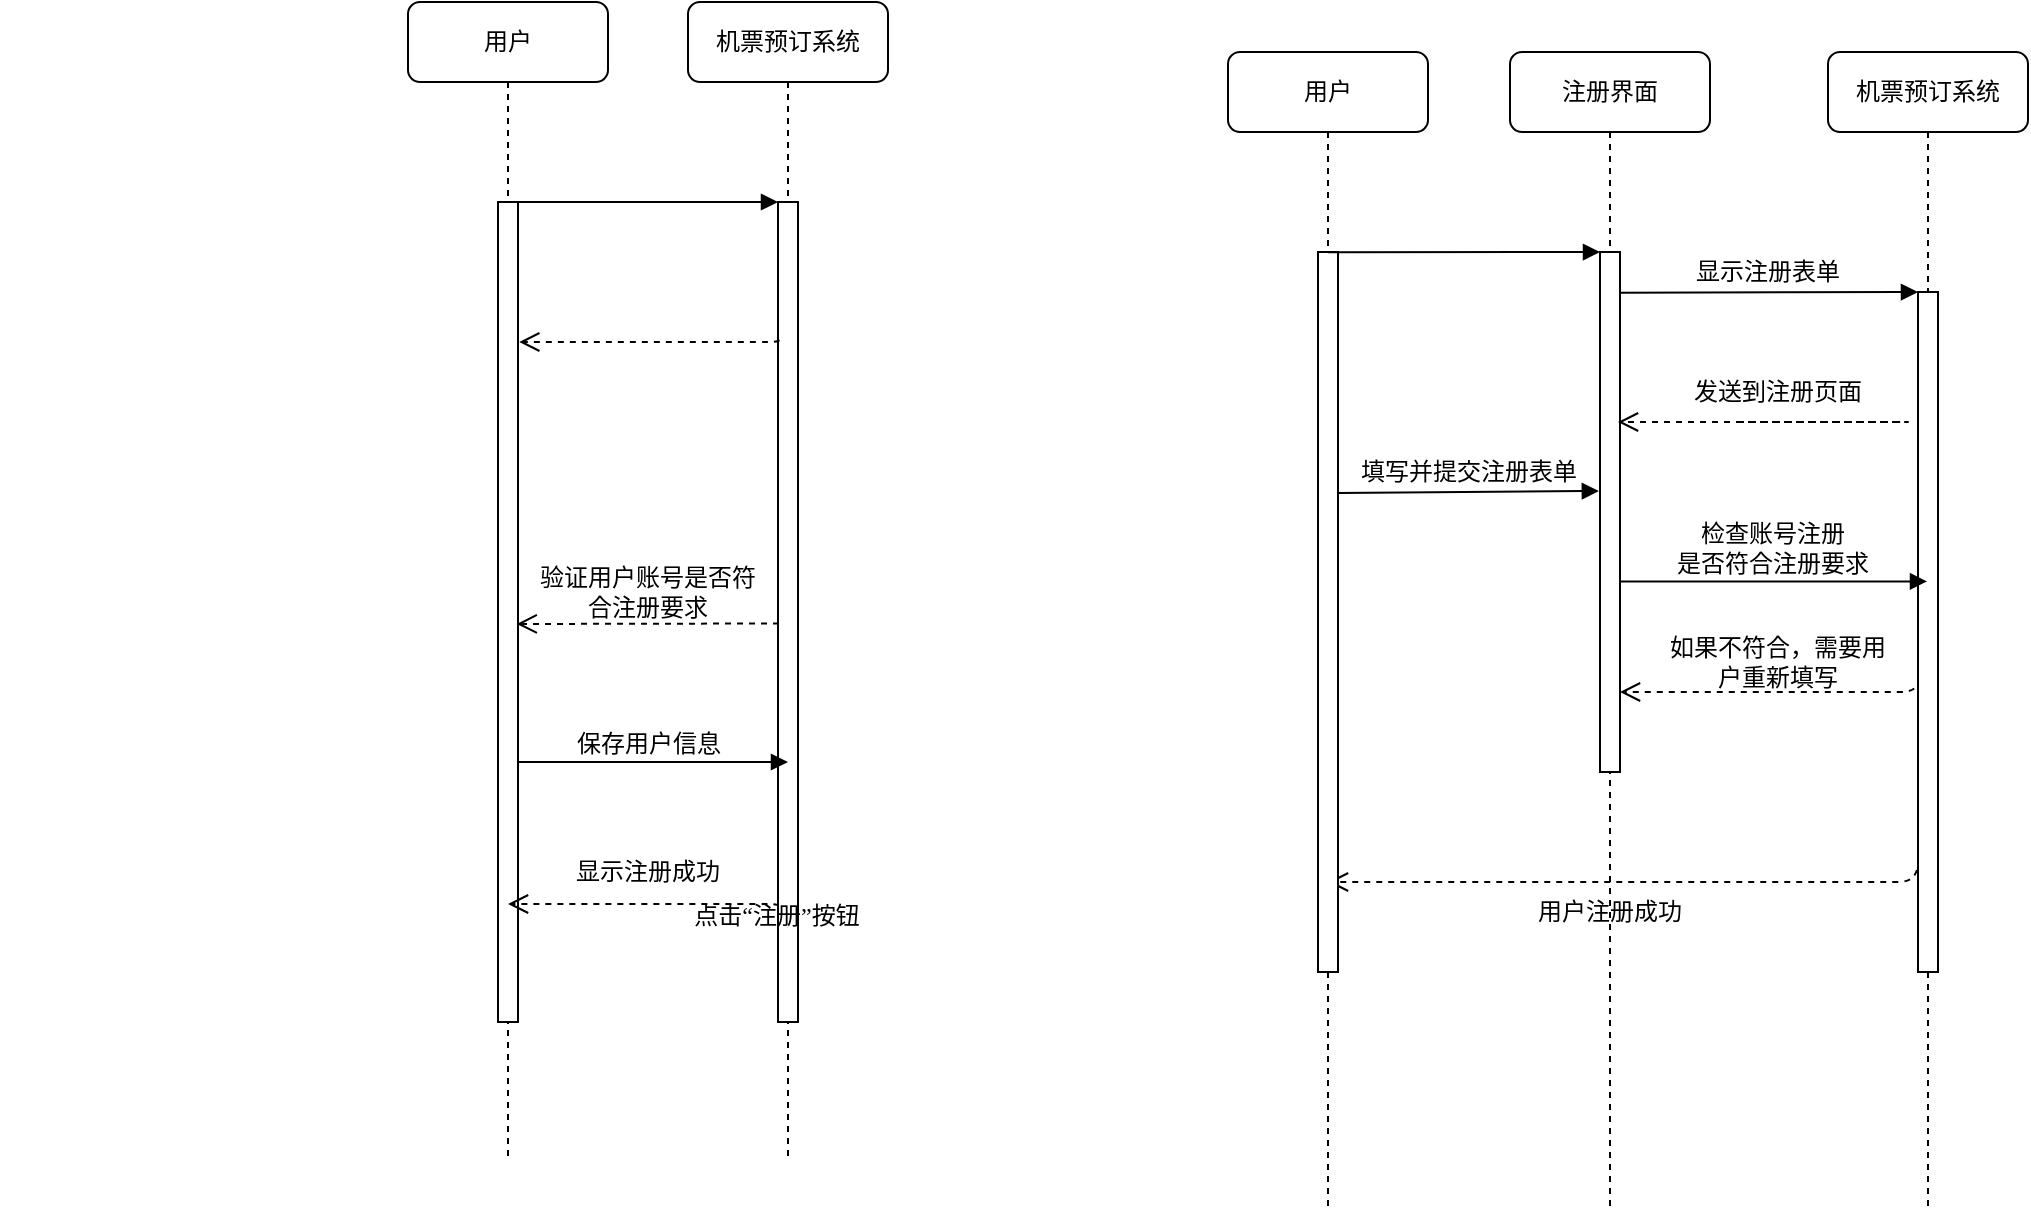 <mxfile version="25.0.1">
  <diagram name="Page-1" id="13e1069c-82ec-6db2-03f1-153e76fe0fe0">
    <mxGraphModel dx="1346" dy="601" grid="0" gridSize="10" guides="1" tooltips="1" connect="1" arrows="1" fold="1" page="0" pageScale="1" pageWidth="1100" pageHeight="850" background="none" math="0" shadow="0">
      <root>
        <mxCell id="0" />
        <mxCell id="1" parent="0" />
        <mxCell id="7baba1c4bc27f4b0-2" value="机票预订系统" style="shape=umlLifeline;perimeter=lifelinePerimeter;whiteSpace=wrap;html=1;container=1;collapsible=0;recursiveResize=0;outlineConnect=0;rounded=1;shadow=0;comic=0;labelBackgroundColor=none;strokeWidth=1;fontFamily=Verdana;fontSize=12;align=center;" parent="1" vertex="1">
          <mxGeometry x="240" y="80" width="100" height="580" as="geometry" />
        </mxCell>
        <mxCell id="7baba1c4bc27f4b0-10" value="" style="html=1;points=[];perimeter=orthogonalPerimeter;rounded=0;shadow=0;comic=0;labelBackgroundColor=none;strokeWidth=1;fontFamily=Verdana;fontSize=12;align=center;" parent="7baba1c4bc27f4b0-2" vertex="1">
          <mxGeometry x="45" y="100" width="10" height="410" as="geometry" />
        </mxCell>
        <mxCell id="7baba1c4bc27f4b0-8" value="用户" style="shape=umlLifeline;perimeter=lifelinePerimeter;whiteSpace=wrap;html=1;container=1;collapsible=0;recursiveResize=0;outlineConnect=0;rounded=1;shadow=0;comic=0;labelBackgroundColor=none;strokeWidth=1;fontFamily=Verdana;fontSize=12;align=center;" parent="1" vertex="1">
          <mxGeometry x="100" y="80" width="100" height="580" as="geometry" />
        </mxCell>
        <mxCell id="7baba1c4bc27f4b0-9" value="" style="html=1;points=[];perimeter=orthogonalPerimeter;rounded=0;shadow=0;comic=0;labelBackgroundColor=none;strokeWidth=1;fontFamily=Verdana;fontSize=12;align=center;" parent="7baba1c4bc27f4b0-8" vertex="1">
          <mxGeometry x="45" y="100" width="10" height="410" as="geometry" />
        </mxCell>
        <mxCell id="6y6oW1CbCKug0-mubhI6-6" value="保存用户信息" style="html=1;verticalAlign=bottom;endArrow=block;labelBackgroundColor=none;fontFamily=Verdana;fontSize=12;entryX=0.5;entryY=0.318;entryDx=0;entryDy=0;entryPerimeter=0;" parent="7baba1c4bc27f4b0-8" edge="1">
          <mxGeometry x="-0.037" relative="1" as="geometry">
            <mxPoint x="55" y="380" as="sourcePoint" />
            <mxPoint x="190" y="380.0" as="targetPoint" />
            <mxPoint as="offset" />
          </mxGeometry>
        </mxCell>
        <mxCell id="7baba1c4bc27f4b0-11" value="点击“注册”按钮" style="html=1;verticalAlign=bottom;endArrow=block;entryX=0;entryY=0;labelBackgroundColor=none;fontFamily=Verdana;fontSize=12;edgeStyle=elbowEdgeStyle;elbow=vertical;" parent="1" source="7baba1c4bc27f4b0-9" target="7baba1c4bc27f4b0-10" edge="1">
          <mxGeometry x="0.994" y="-346" relative="1" as="geometry">
            <mxPoint x="220" y="190" as="sourcePoint" />
            <mxPoint x="-1" y="20" as="offset" />
          </mxGeometry>
        </mxCell>
        <mxCell id="6y6oW1CbCKug0-mubhI6-2" value="显示注册表单" style="text;strokeColor=none;align=center;fillColor=none;html=1;verticalAlign=middle;whiteSpace=wrap;rounded=0;" parent="1" vertex="1">
          <mxGeometry x="740" y="200" width="80" height="30" as="geometry" />
        </mxCell>
        <mxCell id="6y6oW1CbCKug0-mubhI6-4" value="验证用户账号是否符合注册要求" style="text;strokeColor=none;align=center;fillColor=none;html=1;verticalAlign=middle;whiteSpace=wrap;rounded=0;" parent="1" vertex="1">
          <mxGeometry x="160" y="360" width="120" height="30" as="geometry" />
        </mxCell>
        <mxCell id="6y6oW1CbCKug0-mubhI6-7" value="" style="html=1;verticalAlign=bottom;endArrow=open;dashed=1;endSize=8;labelBackgroundColor=none;fontFamily=Verdana;fontSize=12;edgeStyle=elbowEdgeStyle;elbow=vertical;exitX=0.002;exitY=0.859;exitDx=0;exitDy=0;exitPerimeter=0;" parent="1" source="7baba1c4bc27f4b0-10" edge="1">
          <mxGeometry x="1" y="148" relative="1" as="geometry">
            <mxPoint x="150" y="531" as="targetPoint" />
            <Array as="points">
              <mxPoint x="221" y="531" />
              <mxPoint x="251" y="531" />
            </Array>
            <mxPoint x="282" y="532" as="sourcePoint" />
            <mxPoint x="-145" y="-118" as="offset" />
          </mxGeometry>
        </mxCell>
        <mxCell id="6y6oW1CbCKug0-mubhI6-8" value="显示注册成功" style="text;strokeColor=none;align=center;fillColor=none;html=1;verticalAlign=middle;whiteSpace=wrap;rounded=0;" parent="1" vertex="1">
          <mxGeometry x="170" y="500" width="100" height="30" as="geometry" />
        </mxCell>
        <mxCell id="7baba1c4bc27f4b0-21" value="" style="html=1;verticalAlign=bottom;endArrow=open;dashed=1;endSize=8;labelBackgroundColor=none;fontFamily=Verdana;fontSize=12;edgeStyle=elbowEdgeStyle;elbow=vertical;entryX=1.062;entryY=0.173;entryDx=0;entryDy=0;entryPerimeter=0;exitX=0.031;exitY=0.168;exitDx=0;exitDy=0;exitPerimeter=0;" parent="1" source="7baba1c4bc27f4b0-10" target="7baba1c4bc27f4b0-9" edge="1">
          <mxGeometry x="1" y="148" relative="1" as="geometry">
            <mxPoint x="160.0" y="244.37" as="targetPoint" />
            <Array as="points">
              <mxPoint x="230.55" y="250" />
              <mxPoint x="260.55" y="250" />
            </Array>
            <mxPoint x="280" y="250" as="sourcePoint" />
            <mxPoint x="-145" y="-118" as="offset" />
          </mxGeometry>
        </mxCell>
        <mxCell id="6y6oW1CbCKug0-mubhI6-3" value="" style="html=1;verticalAlign=bottom;endArrow=open;dashed=1;endSize=8;labelBackgroundColor=none;fontFamily=Verdana;fontSize=12;edgeStyle=elbowEdgeStyle;elbow=vertical;entryX=0.936;entryY=0.516;entryDx=0;entryDy=0;entryPerimeter=0;exitX=0.052;exitY=0.514;exitDx=0;exitDy=0;exitPerimeter=0;" parent="1" source="7baba1c4bc27f4b0-10" target="7baba1c4bc27f4b0-9" edge="1">
          <mxGeometry x="1" y="148" relative="1" as="geometry">
            <mxPoint x="155" y="390" as="targetPoint" />
            <Array as="points">
              <mxPoint x="226" y="391" />
              <mxPoint x="256" y="391" />
            </Array>
            <mxPoint x="287" y="392" as="sourcePoint" />
            <mxPoint x="-145" y="-118" as="offset" />
          </mxGeometry>
        </mxCell>
        <mxCell id="6y6oW1CbCKug0-mubhI6-10" value="注册界面" style="shape=umlLifeline;perimeter=lifelinePerimeter;whiteSpace=wrap;html=1;container=1;collapsible=0;recursiveResize=0;outlineConnect=0;rounded=1;shadow=0;comic=0;labelBackgroundColor=none;strokeWidth=1;fontFamily=Verdana;fontSize=12;align=center;" parent="1" vertex="1">
          <mxGeometry x="651" y="105" width="100" height="580" as="geometry" />
        </mxCell>
        <mxCell id="6y6oW1CbCKug0-mubhI6-11" value="" style="html=1;points=[];perimeter=orthogonalPerimeter;rounded=0;shadow=0;comic=0;labelBackgroundColor=none;strokeWidth=1;fontFamily=Verdana;fontSize=12;align=center;" parent="6y6oW1CbCKug0-mubhI6-10" vertex="1">
          <mxGeometry x="45" y="100" width="10" height="260" as="geometry" />
        </mxCell>
        <mxCell id="7baba1c4bc27f4b0-23" value="填写并提交注册表单" style="html=1;verticalAlign=bottom;endArrow=block;labelBackgroundColor=none;fontFamily=Verdana;fontSize=12;entryX=0.043;entryY=0.339;entryDx=0;entryDy=0;entryPerimeter=0;" parent="6y6oW1CbCKug0-mubhI6-10" edge="1">
          <mxGeometry x="-0.003" y="1" relative="1" as="geometry">
            <mxPoint x="-86" y="220.5" as="sourcePoint" />
            <mxPoint x="44.43" y="219.49" as="targetPoint" />
            <mxPoint as="offset" />
          </mxGeometry>
        </mxCell>
        <mxCell id="6y6oW1CbCKug0-mubhI6-24" value="" style="html=1;verticalAlign=bottom;endArrow=open;dashed=1;endSize=8;labelBackgroundColor=none;fontFamily=Verdana;fontSize=12;edgeStyle=elbowEdgeStyle;elbow=vertical;exitX=0.146;exitY=0.48;exitDx=0;exitDy=0;exitPerimeter=0;" parent="6y6oW1CbCKug0-mubhI6-10" source="6y6oW1CbCKug0-mubhI6-13" edge="1">
          <mxGeometry x="1" y="148" relative="1" as="geometry">
            <mxPoint x="55" y="320.38" as="targetPoint" />
            <Array as="points">
              <mxPoint x="45" y="320" />
            </Array>
            <mxPoint x="175" y="320" as="sourcePoint" />
            <mxPoint x="-145" y="-118" as="offset" />
          </mxGeometry>
        </mxCell>
        <mxCell id="6y6oW1CbCKug0-mubhI6-33" value="用户注册成功" style="text;strokeColor=none;align=center;fillColor=none;html=1;verticalAlign=middle;whiteSpace=wrap;rounded=0;" parent="6y6oW1CbCKug0-mubhI6-10" vertex="1">
          <mxGeometry x="5" y="415" width="90" height="30" as="geometry" />
        </mxCell>
        <mxCell id="6y6oW1CbCKug0-mubhI6-12" value="机票预订系统" style="shape=umlLifeline;perimeter=lifelinePerimeter;whiteSpace=wrap;html=1;container=1;collapsible=0;recursiveResize=0;outlineConnect=0;rounded=1;shadow=0;comic=0;labelBackgroundColor=none;strokeWidth=1;fontFamily=Verdana;fontSize=12;align=center;" parent="1" vertex="1">
          <mxGeometry x="810" y="105" width="100" height="580" as="geometry" />
        </mxCell>
        <mxCell id="6y6oW1CbCKug0-mubhI6-13" value="" style="html=1;points=[];perimeter=orthogonalPerimeter;rounded=0;shadow=0;comic=0;labelBackgroundColor=none;strokeWidth=1;fontFamily=Verdana;fontSize=12;align=center;" parent="6y6oW1CbCKug0-mubhI6-12" vertex="1">
          <mxGeometry x="45" y="120" width="10" height="340" as="geometry" />
        </mxCell>
        <mxCell id="6y6oW1CbCKug0-mubhI6-16" value="检查账号注册&lt;div&gt;是否符合注册要求&lt;/div&gt;" style="html=1;verticalAlign=bottom;endArrow=block;labelBackgroundColor=none;fontFamily=Verdana;fontSize=12;" parent="6y6oW1CbCKug0-mubhI6-12" target="6y6oW1CbCKug0-mubhI6-12" edge="1">
          <mxGeometry x="-0.008" relative="1" as="geometry">
            <mxPoint x="-104" y="264.7" as="sourcePoint" />
            <mxPoint x="326" y="264.7" as="targetPoint" />
            <mxPoint as="offset" />
          </mxGeometry>
        </mxCell>
        <mxCell id="6y6oW1CbCKug0-mubhI6-32" value="" style="html=1;verticalAlign=bottom;endArrow=open;dashed=1;endSize=8;labelBackgroundColor=none;fontFamily=Verdana;fontSize=12;edgeStyle=elbowEdgeStyle;elbow=vertical;exitX=0.146;exitY=0.48;exitDx=0;exitDy=0;exitPerimeter=0;" parent="6y6oW1CbCKug0-mubhI6-12" target="6y6oW1CbCKug0-mubhI6-14" edge="1">
          <mxGeometry x="1" y="148" relative="1" as="geometry">
            <mxPoint x="-100" y="395" as="targetPoint" />
            <Array as="points">
              <mxPoint x="-60" y="415" />
              <mxPoint x="-115" y="388" />
            </Array>
            <mxPoint x="45" y="385" as="sourcePoint" />
            <mxPoint x="-145" y="-118" as="offset" />
          </mxGeometry>
        </mxCell>
        <mxCell id="6y6oW1CbCKug0-mubhI6-14" value="用户" style="shape=umlLifeline;perimeter=lifelinePerimeter;whiteSpace=wrap;html=1;container=1;collapsible=0;recursiveResize=0;outlineConnect=0;rounded=1;shadow=0;comic=0;labelBackgroundColor=none;strokeWidth=1;fontFamily=Verdana;fontSize=12;align=center;" parent="1" vertex="1">
          <mxGeometry x="510" y="105" width="100" height="580" as="geometry" />
        </mxCell>
        <mxCell id="6y6oW1CbCKug0-mubhI6-15" value="" style="html=1;points=[];perimeter=orthogonalPerimeter;rounded=0;shadow=0;comic=0;labelBackgroundColor=none;strokeWidth=1;fontFamily=Verdana;fontSize=12;align=center;" parent="6y6oW1CbCKug0-mubhI6-14" vertex="1">
          <mxGeometry x="45" y="100" width="10" height="360" as="geometry" />
        </mxCell>
        <mxCell id="6y6oW1CbCKug0-mubhI6-18" value="" style="html=1;verticalAlign=bottom;endArrow=block;entryX=0;entryY=0;labelBackgroundColor=none;fontFamily=Verdana;fontSize=12;edgeStyle=elbowEdgeStyle;elbow=vertical;" parent="6y6oW1CbCKug0-mubhI6-14" edge="1">
          <mxGeometry relative="1" as="geometry">
            <mxPoint x="50" y="100.13" as="sourcePoint" />
            <mxPoint x="186" y="100.13" as="targetPoint" />
          </mxGeometry>
        </mxCell>
        <mxCell id="6y6oW1CbCKug0-mubhI6-28" value="" style="html=1;verticalAlign=bottom;endArrow=open;dashed=1;endSize=8;labelBackgroundColor=none;fontFamily=Verdana;fontSize=12;edgeStyle=elbowEdgeStyle;elbow=vertical;" parent="1" edge="1">
          <mxGeometry x="1" y="148" relative="1" as="geometry">
            <mxPoint x="705" y="290" as="targetPoint" />
            <Array as="points">
              <mxPoint x="855" y="290" />
            </Array>
            <mxPoint x="765" y="290" as="sourcePoint" />
            <mxPoint x="-145" y="-118" as="offset" />
          </mxGeometry>
        </mxCell>
        <mxCell id="6y6oW1CbCKug0-mubhI6-29" value="发送到注册页面" style="text;strokeColor=none;align=center;fillColor=none;html=1;verticalAlign=middle;whiteSpace=wrap;rounded=0;" parent="1" vertex="1">
          <mxGeometry x="740" y="260" width="90" height="30" as="geometry" />
        </mxCell>
        <mxCell id="6y6oW1CbCKug0-mubhI6-31" value="如果不符合，需要用户重新填写" style="text;strokeColor=none;align=center;fillColor=none;html=1;verticalAlign=middle;whiteSpace=wrap;rounded=0;" parent="1" vertex="1">
          <mxGeometry x="730" y="395" width="110" height="30" as="geometry" />
        </mxCell>
        <mxCell id="6y6oW1CbCKug0-mubhI6-19" value="" style="html=1;verticalAlign=bottom;endArrow=block;entryX=0;entryY=0;labelBackgroundColor=none;fontFamily=Verdana;fontSize=12;edgeStyle=elbowEdgeStyle;elbow=vertical;" parent="1" edge="1">
          <mxGeometry relative="1" as="geometry">
            <mxPoint x="706" y="225.37" as="sourcePoint" />
            <mxPoint x="855" y="225.0" as="targetPoint" />
          </mxGeometry>
        </mxCell>
      </root>
    </mxGraphModel>
  </diagram>
</mxfile>
